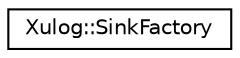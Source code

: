 digraph "Graphical Class Hierarchy"
{
 // LATEX_PDF_SIZE
  edge [fontname="Helvetica",fontsize="10",labelfontname="Helvetica",labelfontsize="10"];
  node [fontname="Helvetica",fontsize="10",shape=record];
  rankdir="LR";
  Node0 [label="Xulog::SinkFactory",height=0.2,width=0.4,color="black", fillcolor="white", style="filled",URL="$class_xulog_1_1_sink_factory.html",tooltip="日志落地对象工厂类"];
}
